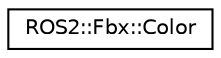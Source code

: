 digraph "Graphical Class Hierarchy"
{
 // LATEX_PDF_SIZE
  edge [fontname="Helvetica",fontsize="10",labelfontname="Helvetica",labelfontsize="10"];
  node [fontname="Helvetica",fontsize="10",shape=record];
  rankdir="LR";
  Node0 [label="ROS2::Fbx::Color",height=0.2,width=0.4,color="black", fillcolor="white", style="filled",URL="$struct_r_o_s2_1_1_fbx_1_1_color.html",tooltip="RGB color."];
}
